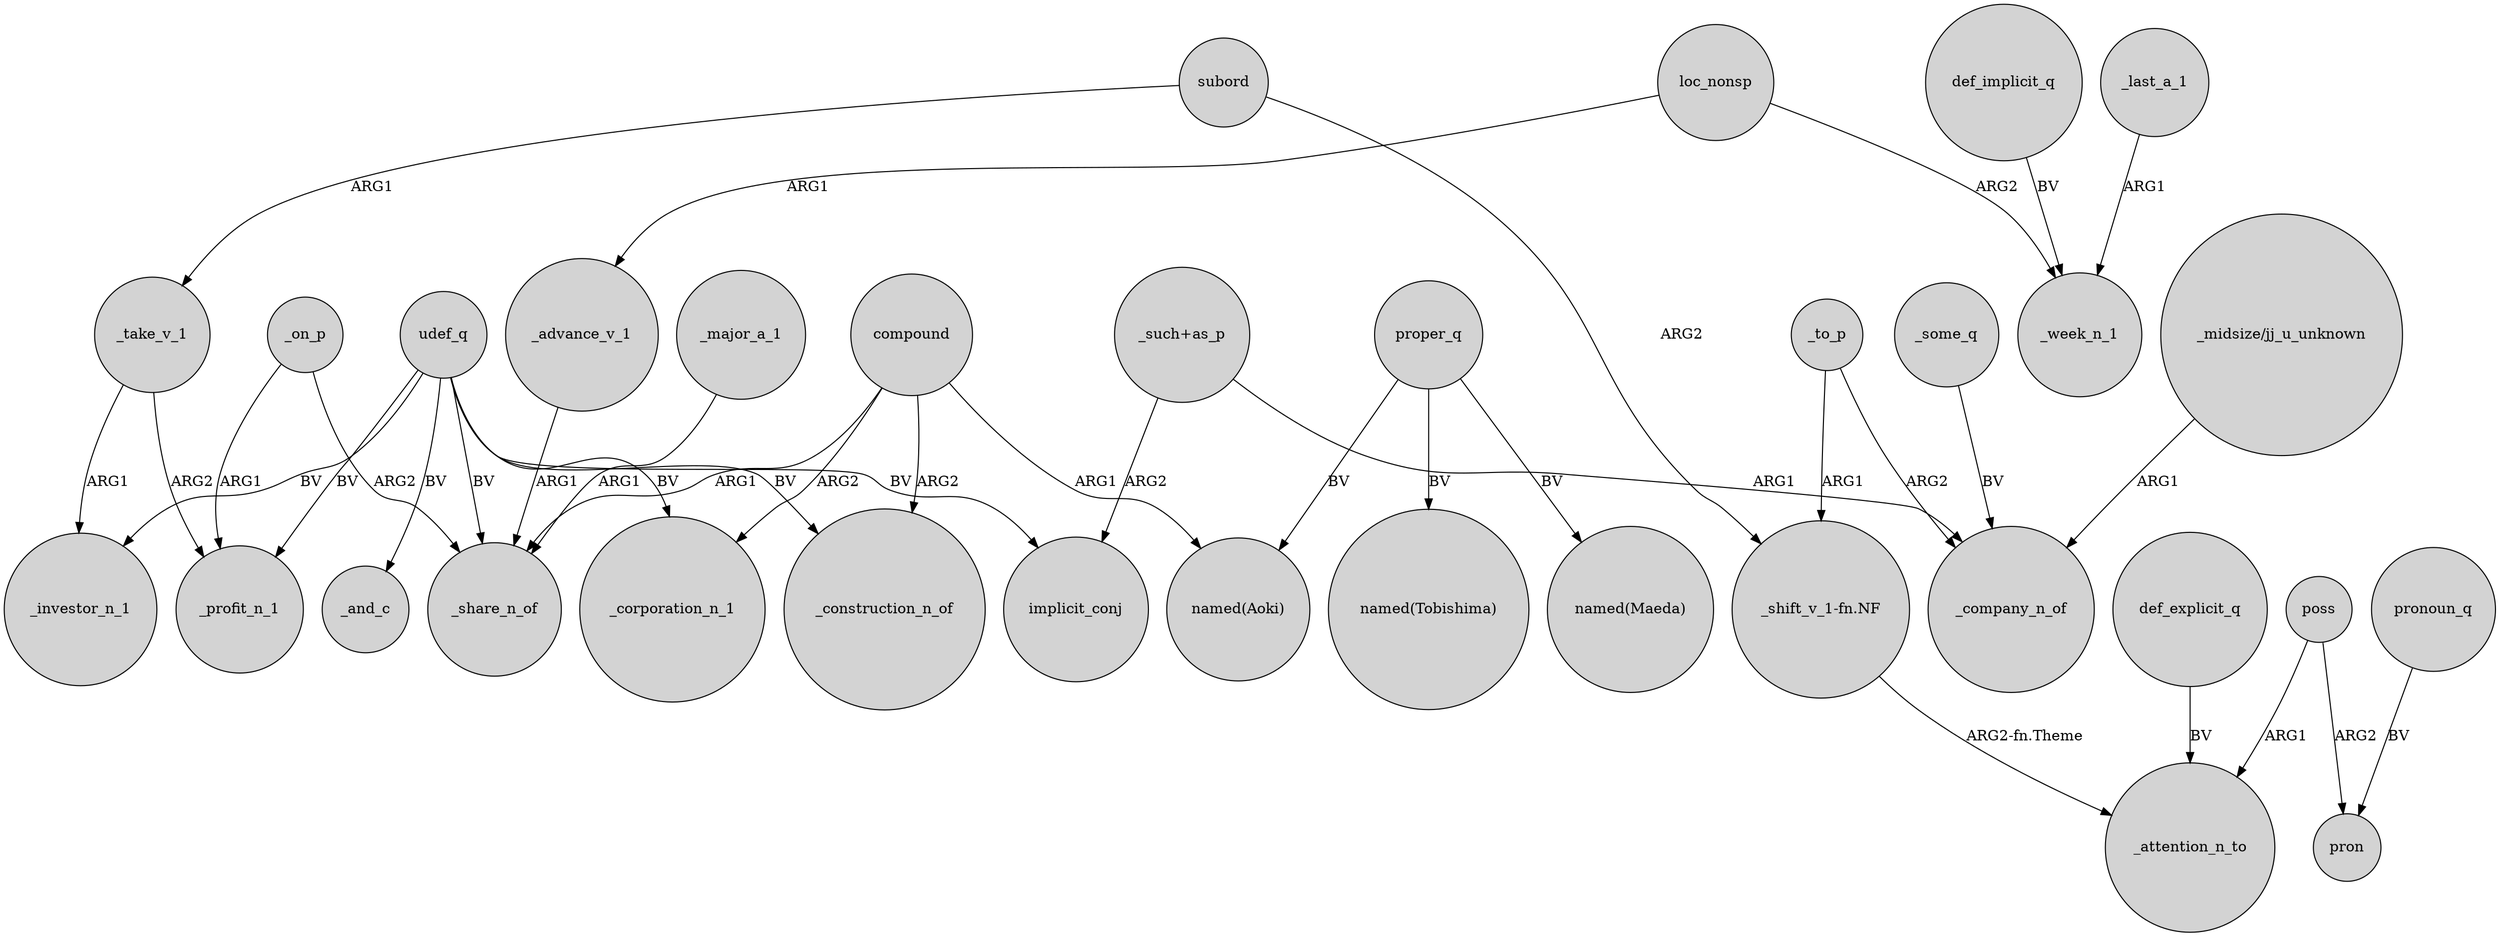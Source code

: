 digraph {
	node [shape=circle style=filled]
	subord -> _take_v_1 [label=ARG1]
	_on_p -> _profit_n_1 [label=ARG1]
	_on_p -> _share_n_of [label=ARG2]
	proper_q -> "named(Tobishima)" [label=BV]
	def_implicit_q -> _week_n_1 [label=BV]
	proper_q -> "named(Maeda)" [label=BV]
	poss -> pron [label=ARG2]
	udef_q -> _investor_n_1 [label=BV]
	"_shift_v_1-fn.NF" -> _attention_n_to [label="ARG2-fn.Theme"]
	_to_p -> _company_n_of [label=ARG2]
	compound -> _corporation_n_1 [label=ARG2]
	poss -> _attention_n_to [label=ARG1]
	loc_nonsp -> _advance_v_1 [label=ARG1]
	udef_q -> implicit_conj [label=BV]
	_major_a_1 -> _share_n_of [label=ARG1]
	pronoun_q -> pron [label=BV]
	udef_q -> _corporation_n_1 [label=BV]
	loc_nonsp -> _week_n_1 [label=ARG2]
	compound -> "named(Aoki)" [label=ARG1]
	compound -> _share_n_of [label=ARG1]
	_last_a_1 -> _week_n_1 [label=ARG1]
	"_midsize/jj_u_unknown" -> _company_n_of [label=ARG1]
	"_such+as_p" -> implicit_conj [label=ARG2]
	subord -> "_shift_v_1-fn.NF" [label=ARG2]
	"_such+as_p" -> _company_n_of [label=ARG1]
	udef_q -> _share_n_of [label=BV]
	_advance_v_1 -> _share_n_of [label=ARG1]
	proper_q -> "named(Aoki)" [label=BV]
	_to_p -> "_shift_v_1-fn.NF" [label=ARG1]
	_take_v_1 -> _profit_n_1 [label=ARG2]
	udef_q -> _profit_n_1 [label=BV]
	_some_q -> _company_n_of [label=BV]
	compound -> _construction_n_of [label=ARG2]
	udef_q -> _construction_n_of [label=BV]
	udef_q -> _and_c [label=BV]
	def_explicit_q -> _attention_n_to [label=BV]
	_take_v_1 -> _investor_n_1 [label=ARG1]
}
